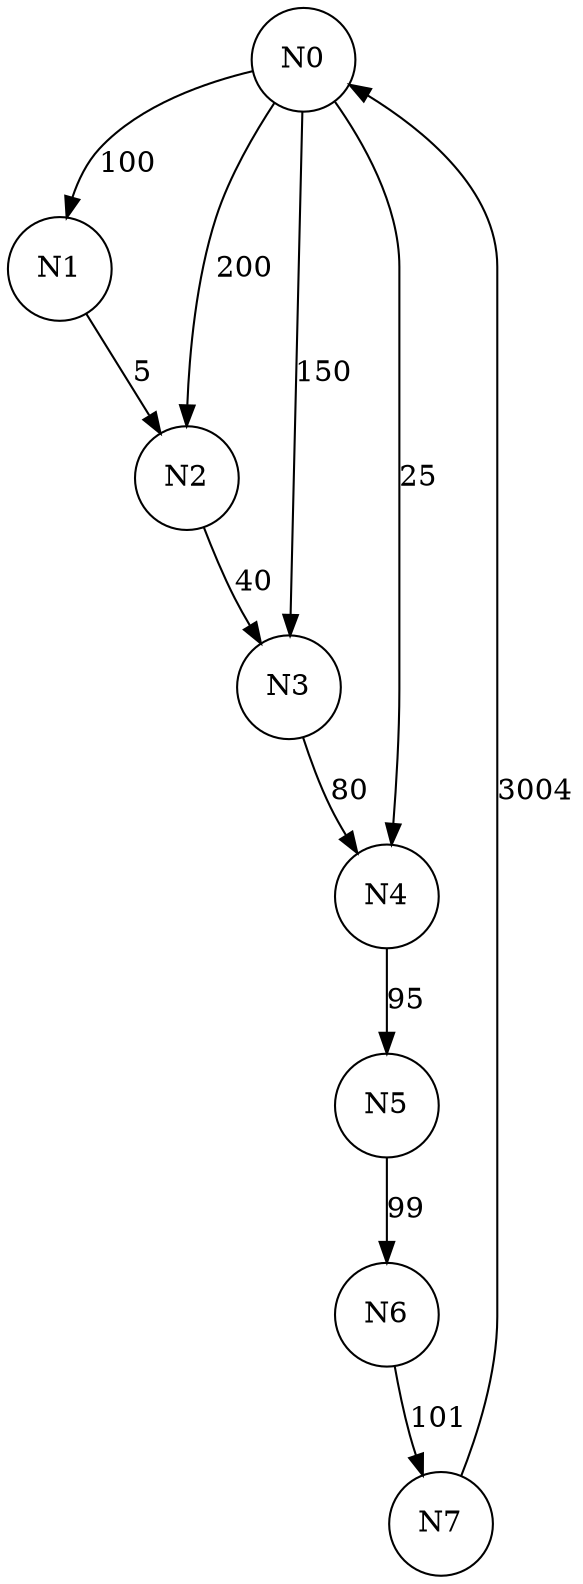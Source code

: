 digraph grafo { 
	
	N0[shape="circle"];
	N1[shape="circle"];
	N2[shape="circle"];
	N3[shape="circle"];
	N4[shape="circle"];
	N5[shape="circle"];
	N6[shape="circle"];
	N7[shape="circle"];
N0 -> N1[label= "100"];
N0 -> N2[label= "200"];
N0 -> N3[label= "150"];
N0 -> N4[label= "25"];
N1 -> N2[label= "5"];
N2 -> N3[label= "40"];
N3 -> N4[label= "80"];
N4 -> N5[label= "95"];
N5 -> N6[label= "99"];
N6 -> N7[label= "101"];
N7 -> N0[label= "3004"];
}